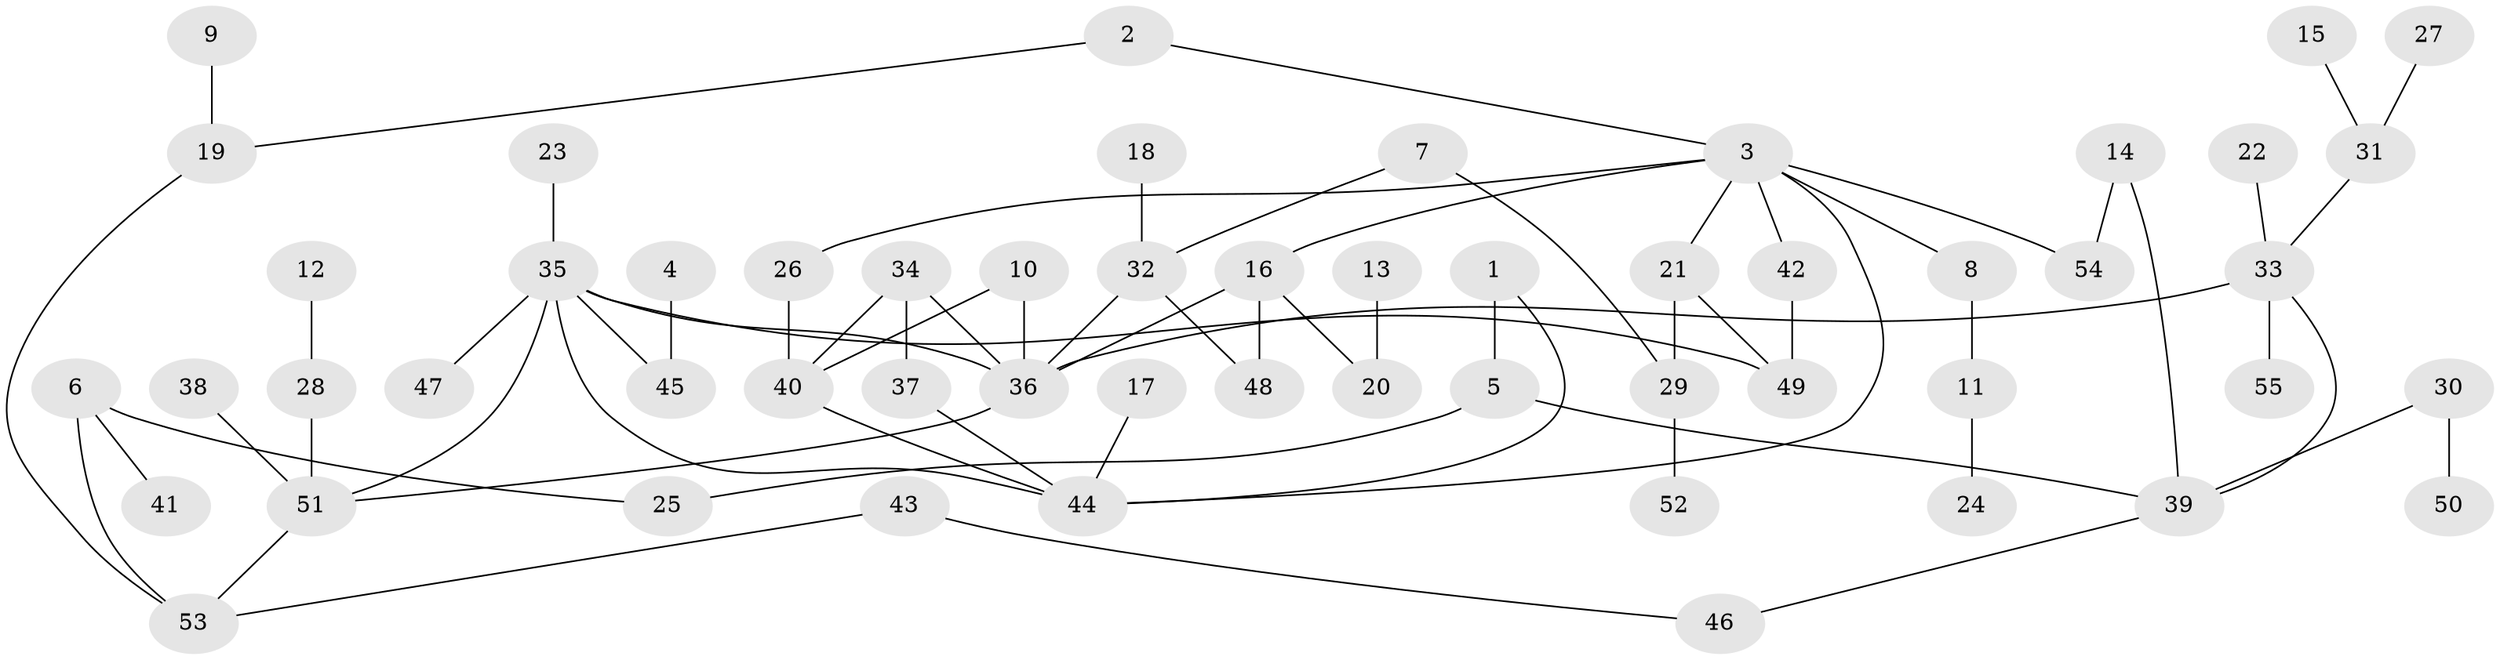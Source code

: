 // original degree distribution, {7: 0.01834862385321101, 3: 0.14678899082568808, 5: 0.045871559633027525, 6: 0.01834862385321101, 4: 0.09174311926605505, 2: 0.30275229357798167, 1: 0.3761467889908257}
// Generated by graph-tools (version 1.1) at 2025/25/03/09/25 03:25:31]
// undirected, 55 vertices, 69 edges
graph export_dot {
graph [start="1"]
  node [color=gray90,style=filled];
  1;
  2;
  3;
  4;
  5;
  6;
  7;
  8;
  9;
  10;
  11;
  12;
  13;
  14;
  15;
  16;
  17;
  18;
  19;
  20;
  21;
  22;
  23;
  24;
  25;
  26;
  27;
  28;
  29;
  30;
  31;
  32;
  33;
  34;
  35;
  36;
  37;
  38;
  39;
  40;
  41;
  42;
  43;
  44;
  45;
  46;
  47;
  48;
  49;
  50;
  51;
  52;
  53;
  54;
  55;
  1 -- 5 [weight=1.0];
  1 -- 44 [weight=1.0];
  2 -- 3 [weight=1.0];
  2 -- 19 [weight=1.0];
  3 -- 8 [weight=1.0];
  3 -- 16 [weight=1.0];
  3 -- 21 [weight=1.0];
  3 -- 26 [weight=1.0];
  3 -- 42 [weight=1.0];
  3 -- 44 [weight=1.0];
  3 -- 54 [weight=1.0];
  4 -- 45 [weight=1.0];
  5 -- 25 [weight=1.0];
  5 -- 39 [weight=1.0];
  6 -- 25 [weight=1.0];
  6 -- 41 [weight=1.0];
  6 -- 53 [weight=1.0];
  7 -- 29 [weight=1.0];
  7 -- 32 [weight=1.0];
  8 -- 11 [weight=1.0];
  9 -- 19 [weight=1.0];
  10 -- 36 [weight=1.0];
  10 -- 40 [weight=1.0];
  11 -- 24 [weight=1.0];
  12 -- 28 [weight=1.0];
  13 -- 20 [weight=1.0];
  14 -- 39 [weight=1.0];
  14 -- 54 [weight=1.0];
  15 -- 31 [weight=1.0];
  16 -- 20 [weight=1.0];
  16 -- 36 [weight=1.0];
  16 -- 48 [weight=1.0];
  17 -- 44 [weight=1.0];
  18 -- 32 [weight=1.0];
  19 -- 53 [weight=1.0];
  21 -- 29 [weight=1.0];
  21 -- 49 [weight=1.0];
  22 -- 33 [weight=1.0];
  23 -- 35 [weight=1.0];
  26 -- 40 [weight=1.0];
  27 -- 31 [weight=1.0];
  28 -- 51 [weight=1.0];
  29 -- 52 [weight=1.0];
  30 -- 39 [weight=1.0];
  30 -- 50 [weight=1.0];
  31 -- 33 [weight=1.0];
  32 -- 36 [weight=1.0];
  32 -- 48 [weight=1.0];
  33 -- 36 [weight=1.0];
  33 -- 39 [weight=1.0];
  33 -- 55 [weight=1.0];
  34 -- 36 [weight=1.0];
  34 -- 37 [weight=1.0];
  34 -- 40 [weight=1.0];
  35 -- 36 [weight=1.0];
  35 -- 44 [weight=1.0];
  35 -- 45 [weight=1.0];
  35 -- 47 [weight=1.0];
  35 -- 49 [weight=1.0];
  35 -- 51 [weight=1.0];
  36 -- 51 [weight=1.0];
  37 -- 44 [weight=1.0];
  38 -- 51 [weight=1.0];
  39 -- 46 [weight=1.0];
  40 -- 44 [weight=1.0];
  42 -- 49 [weight=1.0];
  43 -- 46 [weight=1.0];
  43 -- 53 [weight=1.0];
  51 -- 53 [weight=1.0];
}
